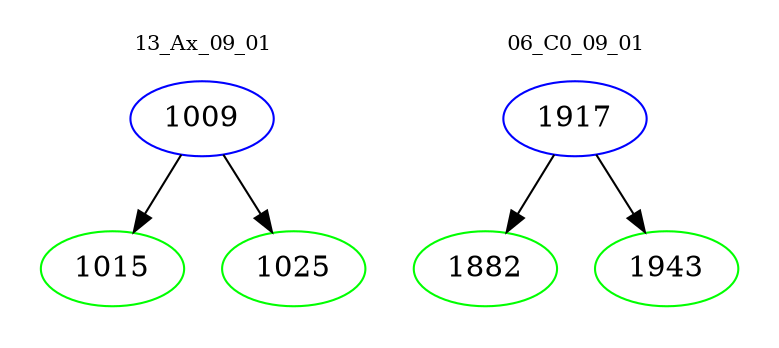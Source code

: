 digraph{
subgraph cluster_0 {
color = white
label = "13_Ax_09_01";
fontsize=10;
T0_1009 [label="1009", color="blue"]
T0_1009 -> T0_1015 [color="black"]
T0_1015 [label="1015", color="green"]
T0_1009 -> T0_1025 [color="black"]
T0_1025 [label="1025", color="green"]
}
subgraph cluster_1 {
color = white
label = "06_C0_09_01";
fontsize=10;
T1_1917 [label="1917", color="blue"]
T1_1917 -> T1_1882 [color="black"]
T1_1882 [label="1882", color="green"]
T1_1917 -> T1_1943 [color="black"]
T1_1943 [label="1943", color="green"]
}
}
